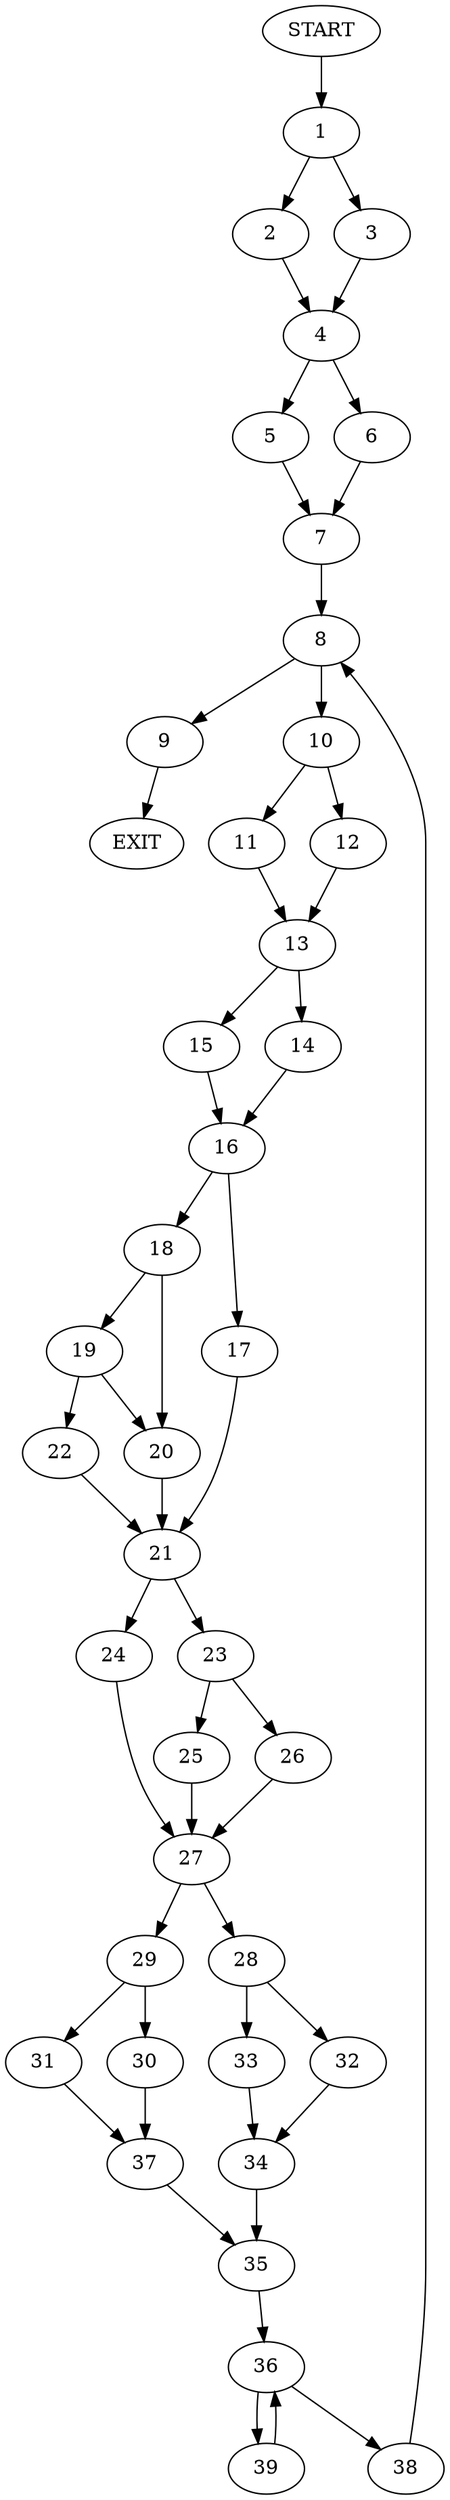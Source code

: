 digraph {
0 [label="START"]
40 [label="EXIT"]
0 -> 1
1 -> 2
1 -> 3
3 -> 4
2 -> 4
4 -> 5
4 -> 6
6 -> 7
5 -> 7
7 -> 8
8 -> 9
8 -> 10
10 -> 11
10 -> 12
9 -> 40
12 -> 13
11 -> 13
13 -> 14
13 -> 15
15 -> 16
14 -> 16
16 -> 17
16 -> 18
18 -> 19
18 -> 20
17 -> 21
20 -> 21
19 -> 22
19 -> 20
22 -> 21
21 -> 23
21 -> 24
23 -> 25
23 -> 26
24 -> 27
26 -> 27
25 -> 27
27 -> 28
27 -> 29
29 -> 30
29 -> 31
28 -> 32
28 -> 33
32 -> 34
33 -> 34
34 -> 35
35 -> 36
30 -> 37
31 -> 37
37 -> 35
36 -> 38
36 -> 39
38 -> 8
39 -> 36
}
